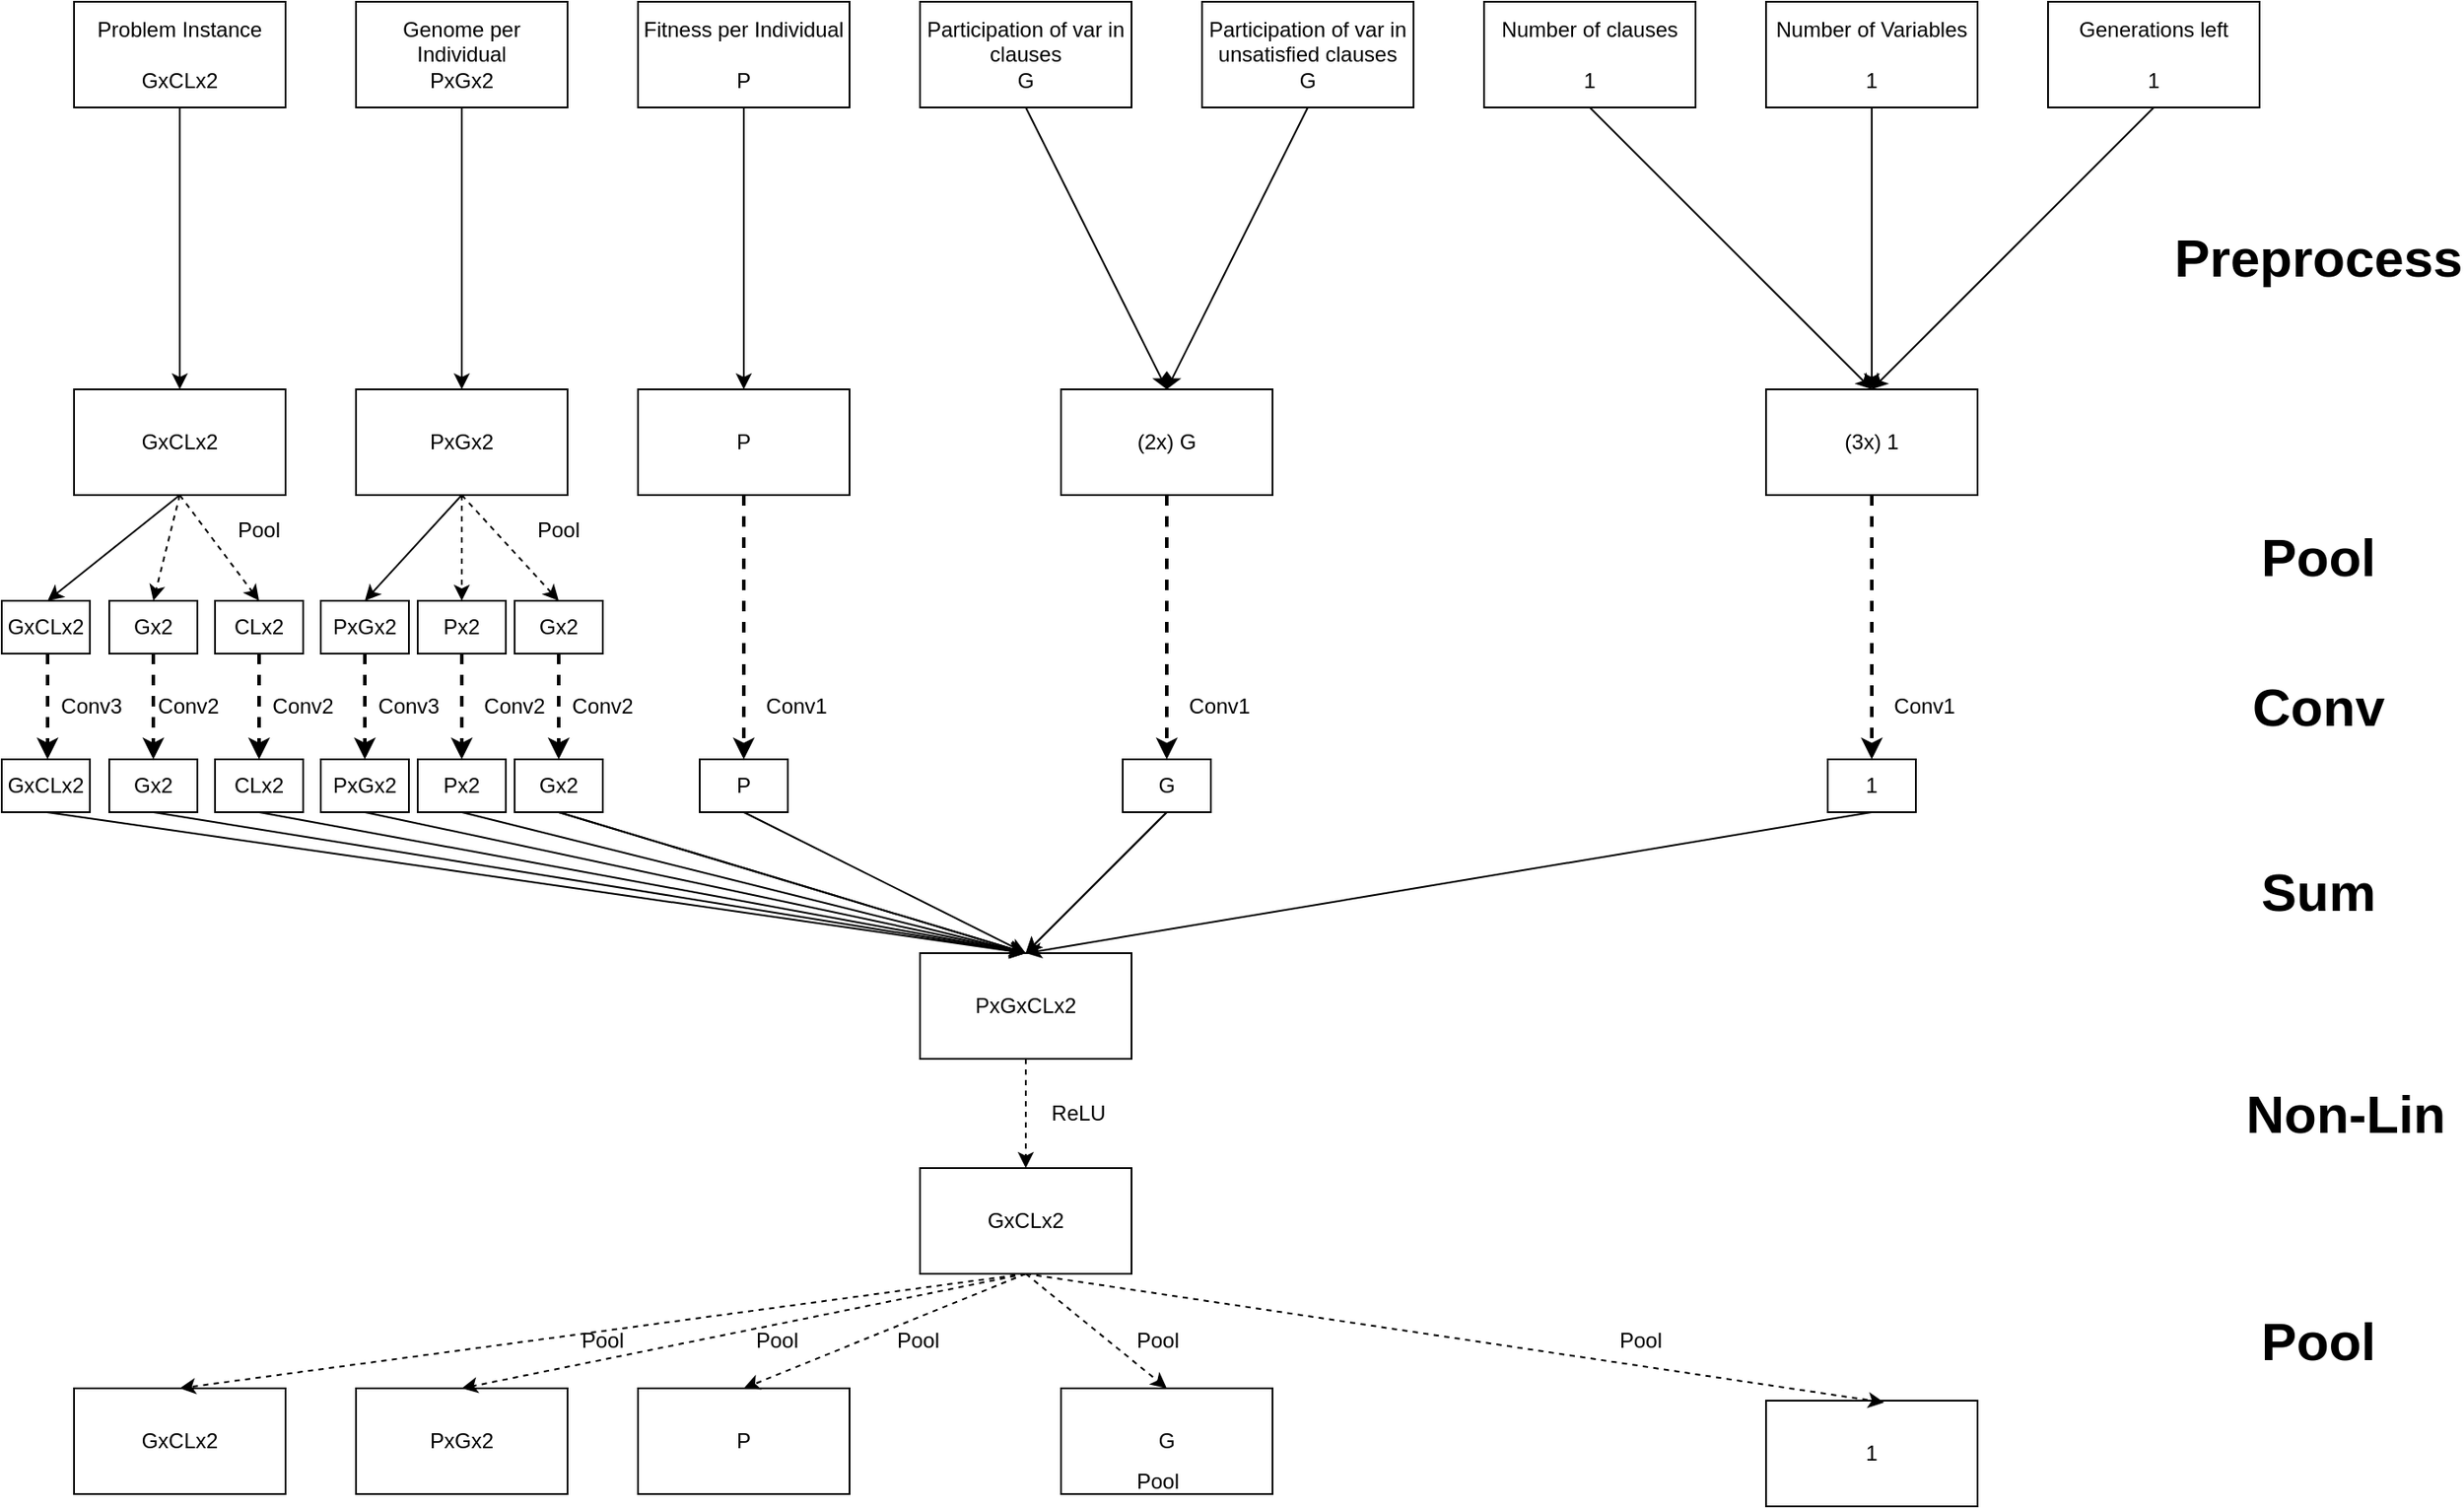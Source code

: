 <mxfile version="12.4.8" type="device"><diagram id="qg3YqrGU31V99GW5b1D8" name="Page-1"><mxGraphModel dx="1622" dy="794" grid="1" gridSize="10" guides="1" tooltips="1" connect="1" arrows="1" fold="1" page="1" pageScale="1" pageWidth="1654" pageHeight="2336" math="0" shadow="0"><root><mxCell id="0"/><mxCell id="1" parent="0"/><mxCell id="1Mldp8JlgidvffhpYW---1" value="Problem Instance&lt;br&gt;&lt;br&gt;GxCLx2" style="rounded=0;whiteSpace=wrap;html=1;" vertex="1" parent="1"><mxGeometry x="51" y="20" width="120" height="60" as="geometry"/></mxCell><mxCell id="1Mldp8JlgidvffhpYW---2" value="Genome per Individual&lt;br&gt;PxGx2" style="rounded=0;whiteSpace=wrap;html=1;" vertex="1" parent="1"><mxGeometry x="211" y="20" width="120" height="60" as="geometry"/></mxCell><mxCell id="1Mldp8JlgidvffhpYW---3" value="Fitness per Individual&lt;br&gt;&lt;br&gt;P" style="rounded=0;whiteSpace=wrap;html=1;" vertex="1" parent="1"><mxGeometry x="371" y="20" width="120" height="60" as="geometry"/></mxCell><mxCell id="1Mldp8JlgidvffhpYW---4" value="Participation of var in clauses&lt;br&gt;G" style="rounded=0;whiteSpace=wrap;html=1;" vertex="1" parent="1"><mxGeometry x="531" y="20" width="120" height="60" as="geometry"/></mxCell><mxCell id="1Mldp8JlgidvffhpYW---5" value="Number of clauses&lt;br&gt;&lt;br&gt;1" style="rounded=0;whiteSpace=wrap;html=1;" vertex="1" parent="1"><mxGeometry x="851" y="20" width="120" height="60" as="geometry"/></mxCell><mxCell id="1Mldp8JlgidvffhpYW---6" value="Participation of var in unsatisfied clauses&lt;br&gt;G" style="rounded=0;whiteSpace=wrap;html=1;" vertex="1" parent="1"><mxGeometry x="691" y="20" width="120" height="60" as="geometry"/></mxCell><mxCell id="1Mldp8JlgidvffhpYW---8" value="Number of Variables&lt;br&gt;&lt;br&gt;1" style="rounded=0;whiteSpace=wrap;html=1;" vertex="1" parent="1"><mxGeometry x="1011" y="20" width="120" height="60" as="geometry"/></mxCell><mxCell id="1Mldp8JlgidvffhpYW---9" value="Generations left&lt;br&gt;&lt;br&gt;1" style="rounded=0;whiteSpace=wrap;html=1;" vertex="1" parent="1"><mxGeometry x="1171" y="20" width="120" height="60" as="geometry"/></mxCell><mxCell id="1Mldp8JlgidvffhpYW---10" value="GxCLx2" style="rounded=0;whiteSpace=wrap;html=1;" vertex="1" parent="1"><mxGeometry x="51" y="240" width="120" height="60" as="geometry"/></mxCell><mxCell id="1Mldp8JlgidvffhpYW---11" value="PxGx2" style="rounded=0;whiteSpace=wrap;html=1;" vertex="1" parent="1"><mxGeometry x="211" y="240" width="120" height="60" as="geometry"/></mxCell><mxCell id="1Mldp8JlgidvffhpYW---12" value="P" style="rounded=0;whiteSpace=wrap;html=1;" vertex="1" parent="1"><mxGeometry x="371" y="240" width="120" height="60" as="geometry"/></mxCell><mxCell id="1Mldp8JlgidvffhpYW---13" value="(2x) G" style="rounded=0;whiteSpace=wrap;html=1;" vertex="1" parent="1"><mxGeometry x="611" y="240" width="120" height="60" as="geometry"/></mxCell><mxCell id="1Mldp8JlgidvffhpYW---14" value="(3x) 1" style="rounded=0;whiteSpace=wrap;html=1;" vertex="1" parent="1"><mxGeometry x="1011" y="240" width="120" height="60" as="geometry"/></mxCell><mxCell id="1Mldp8JlgidvffhpYW---15" value="" style="endArrow=classic;html=1;entryX=0.5;entryY=0;entryDx=0;entryDy=0;exitX=0.5;exitY=1;exitDx=0;exitDy=0;" edge="1" parent="1" source="1Mldp8JlgidvffhpYW---1" target="1Mldp8JlgidvffhpYW---10"><mxGeometry width="50" height="50" relative="1" as="geometry"><mxPoint x="51" y="370" as="sourcePoint"/><mxPoint x="101" y="320" as="targetPoint"/></mxGeometry></mxCell><mxCell id="1Mldp8JlgidvffhpYW---16" value="" style="endArrow=classic;html=1;entryX=0.5;entryY=0;entryDx=0;entryDy=0;exitX=0.5;exitY=1;exitDx=0;exitDy=0;" edge="1" parent="1" source="1Mldp8JlgidvffhpYW---2" target="1Mldp8JlgidvffhpYW---11"><mxGeometry width="50" height="50" relative="1" as="geometry"><mxPoint x="311" y="110" as="sourcePoint"/><mxPoint x="270.5" y="240" as="targetPoint"/></mxGeometry></mxCell><mxCell id="1Mldp8JlgidvffhpYW---17" value="" style="endArrow=classic;html=1;entryX=0.5;entryY=0;entryDx=0;entryDy=0;exitX=0.5;exitY=1;exitDx=0;exitDy=0;" edge="1" parent="1" source="1Mldp8JlgidvffhpYW---3" target="1Mldp8JlgidvffhpYW---12"><mxGeometry width="50" height="50" relative="1" as="geometry"><mxPoint x="131" y="100" as="sourcePoint"/><mxPoint x="131" y="260" as="targetPoint"/></mxGeometry></mxCell><mxCell id="1Mldp8JlgidvffhpYW---18" value="" style="endArrow=classic;html=1;entryX=0.5;entryY=0;entryDx=0;entryDy=0;exitX=0.5;exitY=1;exitDx=0;exitDy=0;" edge="1" parent="1" source="1Mldp8JlgidvffhpYW---4" target="1Mldp8JlgidvffhpYW---13"><mxGeometry width="50" height="50" relative="1" as="geometry"><mxPoint x="441" y="90" as="sourcePoint"/><mxPoint x="441" y="250" as="targetPoint"/></mxGeometry></mxCell><mxCell id="1Mldp8JlgidvffhpYW---19" value="" style="endArrow=classic;html=1;entryX=0.5;entryY=0;entryDx=0;entryDy=0;exitX=0.5;exitY=1;exitDx=0;exitDy=0;" edge="1" parent="1" source="1Mldp8JlgidvffhpYW---6" target="1Mldp8JlgidvffhpYW---13"><mxGeometry width="50" height="50" relative="1" as="geometry"><mxPoint x="451" y="100" as="sourcePoint"/><mxPoint x="451" y="260" as="targetPoint"/></mxGeometry></mxCell><mxCell id="1Mldp8JlgidvffhpYW---20" value="" style="endArrow=classic;html=1;entryX=0.5;entryY=0;entryDx=0;entryDy=0;exitX=0.5;exitY=1;exitDx=0;exitDy=0;" edge="1" parent="1" source="1Mldp8JlgidvffhpYW---5" target="1Mldp8JlgidvffhpYW---14"><mxGeometry width="50" height="50" relative="1" as="geometry"><mxPoint x="761" y="90" as="sourcePoint"/><mxPoint x="681" y="250" as="targetPoint"/></mxGeometry></mxCell><mxCell id="1Mldp8JlgidvffhpYW---21" value="" style="endArrow=classic;html=1;entryX=0.5;entryY=0;entryDx=0;entryDy=0;exitX=0.5;exitY=1;exitDx=0;exitDy=0;" edge="1" parent="1" source="1Mldp8JlgidvffhpYW---8" target="1Mldp8JlgidvffhpYW---14"><mxGeometry width="50" height="50" relative="1" as="geometry"><mxPoint x="921" y="90" as="sourcePoint"/><mxPoint x="1081" y="250" as="targetPoint"/></mxGeometry></mxCell><mxCell id="1Mldp8JlgidvffhpYW---22" value="" style="endArrow=classic;html=1;entryX=0.5;entryY=0;entryDx=0;entryDy=0;exitX=0.5;exitY=1;exitDx=0;exitDy=0;" edge="1" parent="1" source="1Mldp8JlgidvffhpYW---9" target="1Mldp8JlgidvffhpYW---14"><mxGeometry width="50" height="50" relative="1" as="geometry"><mxPoint x="1081" y="90" as="sourcePoint"/><mxPoint x="1081" y="250" as="targetPoint"/></mxGeometry></mxCell><mxCell id="1Mldp8JlgidvffhpYW---23" value="GxCLx2" style="rounded=0;whiteSpace=wrap;html=1;" vertex="1" parent="1"><mxGeometry x="10" y="360" width="50" height="30" as="geometry"/></mxCell><mxCell id="1Mldp8JlgidvffhpYW---24" value="Gx2" style="rounded=0;whiteSpace=wrap;html=1;" vertex="1" parent="1"><mxGeometry x="71" y="360" width="50" height="30" as="geometry"/></mxCell><mxCell id="1Mldp8JlgidvffhpYW---25" value="CLx2" style="rounded=0;whiteSpace=wrap;html=1;" vertex="1" parent="1"><mxGeometry x="131" y="360" width="50" height="30" as="geometry"/></mxCell><mxCell id="1Mldp8JlgidvffhpYW---26" value="PxGx2" style="rounded=0;whiteSpace=wrap;html=1;" vertex="1" parent="1"><mxGeometry x="191" y="360" width="50" height="30" as="geometry"/></mxCell><mxCell id="1Mldp8JlgidvffhpYW---27" value="Px2" style="rounded=0;whiteSpace=wrap;html=1;" vertex="1" parent="1"><mxGeometry x="246" y="360" width="50" height="30" as="geometry"/></mxCell><mxCell id="1Mldp8JlgidvffhpYW---28" value="Gx2" style="rounded=0;whiteSpace=wrap;html=1;" vertex="1" parent="1"><mxGeometry x="301" y="360" width="50" height="30" as="geometry"/></mxCell><mxCell id="1Mldp8JlgidvffhpYW---29" value="" style="endArrow=classic;html=1;entryX=0.5;entryY=0;entryDx=0;entryDy=0;exitX=0.5;exitY=1;exitDx=0;exitDy=0;" edge="1" parent="1" source="1Mldp8JlgidvffhpYW---10"><mxGeometry width="50" height="50" relative="1" as="geometry"><mxPoint x="21" y="460" as="sourcePoint"/><mxPoint x="36" y="360" as="targetPoint"/></mxGeometry></mxCell><mxCell id="1Mldp8JlgidvffhpYW---30" value="" style="endArrow=classic;html=1;entryX=0.5;entryY=0;entryDx=0;entryDy=0;exitX=0.5;exitY=1;exitDx=0;exitDy=0;dashed=1;" edge="1" parent="1" source="1Mldp8JlgidvffhpYW---10" target="1Mldp8JlgidvffhpYW---24"><mxGeometry width="50" height="50" relative="1" as="geometry"><mxPoint x="121" y="310" as="sourcePoint"/><mxPoint x="46" y="370" as="targetPoint"/></mxGeometry></mxCell><mxCell id="1Mldp8JlgidvffhpYW---31" value="" style="endArrow=classic;html=1;entryX=0.5;entryY=0;entryDx=0;entryDy=0;exitX=0.5;exitY=1;exitDx=0;exitDy=0;dashed=1;" edge="1" parent="1" source="1Mldp8JlgidvffhpYW---10" target="1Mldp8JlgidvffhpYW---25"><mxGeometry width="50" height="50" relative="1" as="geometry"><mxPoint x="121" y="310" as="sourcePoint"/><mxPoint x="106" y="370" as="targetPoint"/></mxGeometry></mxCell><mxCell id="1Mldp8JlgidvffhpYW---32" value="" style="endArrow=classic;html=1;entryX=0.5;entryY=0;entryDx=0;entryDy=0;exitX=0.5;exitY=1;exitDx=0;exitDy=0;dashed=1;" edge="1" parent="1" source="1Mldp8JlgidvffhpYW---11" target="1Mldp8JlgidvffhpYW---28"><mxGeometry width="50" height="50" relative="1" as="geometry"><mxPoint x="121" y="310" as="sourcePoint"/><mxPoint x="166" y="370" as="targetPoint"/></mxGeometry></mxCell><mxCell id="1Mldp8JlgidvffhpYW---33" value="" style="endArrow=classic;html=1;entryX=0.5;entryY=0;entryDx=0;entryDy=0;dashed=1;exitX=0.5;exitY=1;exitDx=0;exitDy=0;" edge="1" parent="1" source="1Mldp8JlgidvffhpYW---11" target="1Mldp8JlgidvffhpYW---27"><mxGeometry width="50" height="50" relative="1" as="geometry"><mxPoint x="291" y="310" as="sourcePoint"/><mxPoint x="336" y="370" as="targetPoint"/></mxGeometry></mxCell><mxCell id="1Mldp8JlgidvffhpYW---34" value="" style="endArrow=classic;html=1;entryX=0.5;entryY=0;entryDx=0;entryDy=0;exitX=0.5;exitY=1;exitDx=0;exitDy=0;" edge="1" parent="1" source="1Mldp8JlgidvffhpYW---11" target="1Mldp8JlgidvffhpYW---26"><mxGeometry width="50" height="50" relative="1" as="geometry"><mxPoint x="121" y="310" as="sourcePoint"/><mxPoint x="46" y="370" as="targetPoint"/></mxGeometry></mxCell><mxCell id="1Mldp8JlgidvffhpYW---37" value="GxCLx2" style="rounded=0;whiteSpace=wrap;html=1;" vertex="1" parent="1"><mxGeometry x="10" y="450" width="50" height="30" as="geometry"/></mxCell><mxCell id="1Mldp8JlgidvffhpYW---38" value="Gx2" style="rounded=0;whiteSpace=wrap;html=1;" vertex="1" parent="1"><mxGeometry x="71" y="450" width="50" height="30" as="geometry"/></mxCell><mxCell id="1Mldp8JlgidvffhpYW---39" value="CLx2" style="rounded=0;whiteSpace=wrap;html=1;" vertex="1" parent="1"><mxGeometry x="131" y="450" width="50" height="30" as="geometry"/></mxCell><mxCell id="1Mldp8JlgidvffhpYW---40" value="PxGx2" style="rounded=0;whiteSpace=wrap;html=1;" vertex="1" parent="1"><mxGeometry x="191" y="450" width="50" height="30" as="geometry"/></mxCell><mxCell id="1Mldp8JlgidvffhpYW---41" value="Px2" style="rounded=0;whiteSpace=wrap;html=1;" vertex="1" parent="1"><mxGeometry x="246" y="450" width="50" height="30" as="geometry"/></mxCell><mxCell id="1Mldp8JlgidvffhpYW---42" value="Gx2" style="rounded=0;whiteSpace=wrap;html=1;" vertex="1" parent="1"><mxGeometry x="301" y="450" width="50" height="30" as="geometry"/></mxCell><mxCell id="1Mldp8JlgidvffhpYW---43" value="P" style="rounded=0;whiteSpace=wrap;html=1;" vertex="1" parent="1"><mxGeometry x="406" y="450" width="50" height="30" as="geometry"/></mxCell><mxCell id="1Mldp8JlgidvffhpYW---44" value="G" style="rounded=0;whiteSpace=wrap;html=1;" vertex="1" parent="1"><mxGeometry x="646" y="450" width="50" height="30" as="geometry"/></mxCell><mxCell id="1Mldp8JlgidvffhpYW---45" value="1" style="rounded=0;whiteSpace=wrap;html=1;" vertex="1" parent="1"><mxGeometry x="1046" y="450" width="50" height="30" as="geometry"/></mxCell><mxCell id="1Mldp8JlgidvffhpYW---46" value="" style="endArrow=classic;html=1;entryX=0.5;entryY=0;entryDx=0;entryDy=0;exitX=0.5;exitY=1;exitDx=0;exitDy=0;dashed=1;strokeWidth=2;" edge="1" parent="1"><mxGeometry width="50" height="50" relative="1" as="geometry"><mxPoint x="36" y="390" as="sourcePoint"/><mxPoint x="36" y="450" as="targetPoint"/></mxGeometry></mxCell><mxCell id="1Mldp8JlgidvffhpYW---47" value="" style="endArrow=classic;html=1;entryX=0.5;entryY=0;entryDx=0;entryDy=0;exitX=0.5;exitY=1;exitDx=0;exitDy=0;dashed=1;strokeWidth=2;" edge="1" parent="1" source="1Mldp8JlgidvffhpYW---24" target="1Mldp8JlgidvffhpYW---38"><mxGeometry width="50" height="50" relative="1" as="geometry"><mxPoint x="46" y="400" as="sourcePoint"/><mxPoint x="46" y="460" as="targetPoint"/></mxGeometry></mxCell><mxCell id="1Mldp8JlgidvffhpYW---48" value="" style="endArrow=classic;html=1;entryX=0.5;entryY=0;entryDx=0;entryDy=0;exitX=0.5;exitY=1;exitDx=0;exitDy=0;dashed=1;strokeWidth=2;" edge="1" parent="1" source="1Mldp8JlgidvffhpYW---25" target="1Mldp8JlgidvffhpYW---39"><mxGeometry width="50" height="50" relative="1" as="geometry"><mxPoint x="106" y="400" as="sourcePoint"/><mxPoint x="106" y="460" as="targetPoint"/></mxGeometry></mxCell><mxCell id="1Mldp8JlgidvffhpYW---49" value="" style="endArrow=classic;html=1;entryX=0.5;entryY=0;entryDx=0;entryDy=0;exitX=0.5;exitY=1;exitDx=0;exitDy=0;dashed=1;strokeWidth=2;" edge="1" parent="1" source="1Mldp8JlgidvffhpYW---26" target="1Mldp8JlgidvffhpYW---40"><mxGeometry width="50" height="50" relative="1" as="geometry"><mxPoint x="116" y="410" as="sourcePoint"/><mxPoint x="116" y="470" as="targetPoint"/></mxGeometry></mxCell><mxCell id="1Mldp8JlgidvffhpYW---50" value="" style="endArrow=classic;html=1;entryX=0.5;entryY=0;entryDx=0;entryDy=0;exitX=0.5;exitY=1;exitDx=0;exitDy=0;dashed=1;strokeWidth=2;" edge="1" parent="1" source="1Mldp8JlgidvffhpYW---27" target="1Mldp8JlgidvffhpYW---41"><mxGeometry width="50" height="50" relative="1" as="geometry"><mxPoint x="226" y="400" as="sourcePoint"/><mxPoint x="226" y="460" as="targetPoint"/></mxGeometry></mxCell><mxCell id="1Mldp8JlgidvffhpYW---51" value="" style="endArrow=classic;html=1;entryX=0.5;entryY=0;entryDx=0;entryDy=0;exitX=0.5;exitY=1;exitDx=0;exitDy=0;dashed=1;strokeWidth=2;" edge="1" parent="1" source="1Mldp8JlgidvffhpYW---28" target="1Mldp8JlgidvffhpYW---42"><mxGeometry width="50" height="50" relative="1" as="geometry"><mxPoint x="236" y="410" as="sourcePoint"/><mxPoint x="236" y="470" as="targetPoint"/></mxGeometry></mxCell><mxCell id="1Mldp8JlgidvffhpYW---52" value="" style="endArrow=classic;html=1;entryX=0.5;entryY=0;entryDx=0;entryDy=0;exitX=0.5;exitY=1;exitDx=0;exitDy=0;dashed=1;strokeWidth=2;" edge="1" parent="1" source="1Mldp8JlgidvffhpYW---12" target="1Mldp8JlgidvffhpYW---43"><mxGeometry width="50" height="50" relative="1" as="geometry"><mxPoint x="246" y="420" as="sourcePoint"/><mxPoint x="246" y="480" as="targetPoint"/></mxGeometry></mxCell><mxCell id="1Mldp8JlgidvffhpYW---53" value="" style="endArrow=classic;html=1;entryX=0.5;entryY=0;entryDx=0;entryDy=0;exitX=0.5;exitY=1;exitDx=0;exitDy=0;dashed=1;strokeWidth=2;" edge="1" parent="1" source="1Mldp8JlgidvffhpYW---13" target="1Mldp8JlgidvffhpYW---44"><mxGeometry width="50" height="50" relative="1" as="geometry"><mxPoint x="441" y="310" as="sourcePoint"/><mxPoint x="441" y="460" as="targetPoint"/></mxGeometry></mxCell><mxCell id="1Mldp8JlgidvffhpYW---54" value="" style="endArrow=classic;html=1;entryX=0.5;entryY=0;entryDx=0;entryDy=0;exitX=0.5;exitY=1;exitDx=0;exitDy=0;dashed=1;strokeWidth=2;" edge="1" parent="1" source="1Mldp8JlgidvffhpYW---14" target="1Mldp8JlgidvffhpYW---45"><mxGeometry width="50" height="50" relative="1" as="geometry"><mxPoint x="681" y="310" as="sourcePoint"/><mxPoint x="681" y="460" as="targetPoint"/></mxGeometry></mxCell><mxCell id="1Mldp8JlgidvffhpYW---55" value="PxGxCLx2" style="rounded=0;whiteSpace=wrap;html=1;" vertex="1" parent="1"><mxGeometry x="531" y="560" width="120" height="60" as="geometry"/></mxCell><mxCell id="1Mldp8JlgidvffhpYW---61" value="" style="endArrow=classic;html=1;entryX=0.5;entryY=0;entryDx=0;entryDy=0;exitX=0.5;exitY=1;exitDx=0;exitDy=0;" edge="1" parent="1" target="1Mldp8JlgidvffhpYW---55"><mxGeometry width="50" height="50" relative="1" as="geometry"><mxPoint x="35.5" y="480" as="sourcePoint"/><mxPoint x="35.5" y="640" as="targetPoint"/></mxGeometry></mxCell><mxCell id="1Mldp8JlgidvffhpYW---62" value="" style="endArrow=classic;html=1;entryX=0.5;entryY=0;entryDx=0;entryDy=0;exitX=0.5;exitY=1;exitDx=0;exitDy=0;" edge="1" parent="1" source="1Mldp8JlgidvffhpYW---38" target="1Mldp8JlgidvffhpYW---55"><mxGeometry width="50" height="50" relative="1" as="geometry"><mxPoint x="45.5" y="490" as="sourcePoint"/><mxPoint x="121" y="610" as="targetPoint"/></mxGeometry></mxCell><mxCell id="1Mldp8JlgidvffhpYW---63" value="" style="endArrow=classic;html=1;entryX=0.5;entryY=0;entryDx=0;entryDy=0;exitX=0.5;exitY=1;exitDx=0;exitDy=0;" edge="1" parent="1" source="1Mldp8JlgidvffhpYW---39" target="1Mldp8JlgidvffhpYW---55"><mxGeometry width="50" height="50" relative="1" as="geometry"><mxPoint x="106" y="490" as="sourcePoint"/><mxPoint x="121" y="610" as="targetPoint"/></mxGeometry></mxCell><mxCell id="1Mldp8JlgidvffhpYW---64" value="" style="endArrow=classic;html=1;entryX=0.5;entryY=0;entryDx=0;entryDy=0;exitX=0.5;exitY=1;exitDx=0;exitDy=0;" edge="1" parent="1" source="1Mldp8JlgidvffhpYW---42" target="1Mldp8JlgidvffhpYW---55"><mxGeometry width="50" height="50" relative="1" as="geometry"><mxPoint x="166" y="490" as="sourcePoint"/><mxPoint x="121" y="610" as="targetPoint"/></mxGeometry></mxCell><mxCell id="1Mldp8JlgidvffhpYW---65" value="" style="endArrow=classic;html=1;entryX=0.5;entryY=0;entryDx=0;entryDy=0;exitX=0.5;exitY=1;exitDx=0;exitDy=0;" edge="1" parent="1" source="1Mldp8JlgidvffhpYW---44" target="1Mldp8JlgidvffhpYW---55"><mxGeometry width="50" height="50" relative="1" as="geometry"><mxPoint x="336" y="490" as="sourcePoint"/><mxPoint x="121" y="610" as="targetPoint"/></mxGeometry></mxCell><mxCell id="1Mldp8JlgidvffhpYW---66" value="" style="endArrow=classic;html=1;entryX=0.5;entryY=0;entryDx=0;entryDy=0;exitX=0.5;exitY=1;exitDx=0;exitDy=0;" edge="1" parent="1" source="1Mldp8JlgidvffhpYW---45" target="1Mldp8JlgidvffhpYW---55"><mxGeometry width="50" height="50" relative="1" as="geometry"><mxPoint x="681" y="490" as="sourcePoint"/><mxPoint x="121" y="610" as="targetPoint"/></mxGeometry></mxCell><mxCell id="1Mldp8JlgidvffhpYW---67" value="" style="endArrow=classic;html=1;entryX=0.5;entryY=0;entryDx=0;entryDy=0;exitX=0.5;exitY=1;exitDx=0;exitDy=0;" edge="1" parent="1" source="1Mldp8JlgidvffhpYW---40" target="1Mldp8JlgidvffhpYW---55"><mxGeometry width="50" height="50" relative="1" as="geometry"><mxPoint x="166" y="490" as="sourcePoint"/><mxPoint x="271" y="600" as="targetPoint"/></mxGeometry></mxCell><mxCell id="1Mldp8JlgidvffhpYW---68" value="" style="endArrow=classic;html=1;entryX=0.5;entryY=0;entryDx=0;entryDy=0;exitX=0.5;exitY=1;exitDx=0;exitDy=0;" edge="1" parent="1" source="1Mldp8JlgidvffhpYW---41" target="1Mldp8JlgidvffhpYW---55"><mxGeometry width="50" height="50" relative="1" as="geometry"><mxPoint x="226" y="490" as="sourcePoint"/><mxPoint x="271" y="600" as="targetPoint"/></mxGeometry></mxCell><mxCell id="1Mldp8JlgidvffhpYW---69" value="" style="endArrow=classic;html=1;entryX=0.5;entryY=0;entryDx=0;entryDy=0;exitX=0.5;exitY=1;exitDx=0;exitDy=0;" edge="1" parent="1" source="1Mldp8JlgidvffhpYW---42" target="1Mldp8JlgidvffhpYW---55"><mxGeometry width="50" height="50" relative="1" as="geometry"><mxPoint x="281" y="490" as="sourcePoint"/><mxPoint x="271" y="600" as="targetPoint"/></mxGeometry></mxCell><mxCell id="1Mldp8JlgidvffhpYW---70" value="" style="endArrow=classic;html=1;entryX=0.5;entryY=0;entryDx=0;entryDy=0;exitX=0.5;exitY=1;exitDx=0;exitDy=0;" edge="1" parent="1" source="1Mldp8JlgidvffhpYW---43" target="1Mldp8JlgidvffhpYW---55"><mxGeometry width="50" height="50" relative="1" as="geometry"><mxPoint x="336" y="490" as="sourcePoint"/><mxPoint x="271" y="600" as="targetPoint"/></mxGeometry></mxCell><mxCell id="1Mldp8JlgidvffhpYW---71" value="" style="endArrow=classic;html=1;entryX=0.5;entryY=0;entryDx=0;entryDy=0;exitX=0.5;exitY=1;exitDx=0;exitDy=0;" edge="1" parent="1" source="1Mldp8JlgidvffhpYW---44" target="1Mldp8JlgidvffhpYW---55"><mxGeometry width="50" height="50" relative="1" as="geometry"><mxPoint x="441" y="490" as="sourcePoint"/><mxPoint x="271" y="600" as="targetPoint"/></mxGeometry></mxCell><mxCell id="1Mldp8JlgidvffhpYW---78" value="GxCLx2" style="rounded=0;whiteSpace=wrap;html=1;" vertex="1" parent="1"><mxGeometry x="531" y="682" width="120" height="60" as="geometry"/></mxCell><mxCell id="1Mldp8JlgidvffhpYW---83" value="" style="endArrow=classic;html=1;entryX=0.5;entryY=0;entryDx=0;entryDy=0;exitX=0.5;exitY=1;exitDx=0;exitDy=0;dashed=1;" edge="1" parent="1" source="1Mldp8JlgidvffhpYW---55" target="1Mldp8JlgidvffhpYW---78"><mxGeometry width="50" height="50" relative="1" as="geometry"><mxPoint x="121" y="310" as="sourcePoint"/><mxPoint x="106" y="370" as="targetPoint"/></mxGeometry></mxCell><mxCell id="1Mldp8JlgidvffhpYW---88" value="Pool" style="text;html=1;strokeColor=none;fillColor=none;align=center;verticalAlign=middle;whiteSpace=wrap;rounded=0;" vertex="1" parent="1"><mxGeometry x="136" y="310" width="40" height="20" as="geometry"/></mxCell><mxCell id="1Mldp8JlgidvffhpYW---89" value="Pool" style="text;html=1;strokeColor=none;fillColor=none;align=center;verticalAlign=middle;whiteSpace=wrap;rounded=0;" vertex="1" parent="1"><mxGeometry x="306" y="310" width="40" height="20" as="geometry"/></mxCell><mxCell id="1Mldp8JlgidvffhpYW---90" value="Conv3" style="text;html=1;strokeColor=none;fillColor=none;align=center;verticalAlign=middle;whiteSpace=wrap;rounded=0;" vertex="1" parent="1"><mxGeometry x="41" y="410" width="40" height="20" as="geometry"/></mxCell><mxCell id="1Mldp8JlgidvffhpYW---91" value="Conv3" style="text;html=1;strokeColor=none;fillColor=none;align=center;verticalAlign=middle;whiteSpace=wrap;rounded=0;" vertex="1" parent="1"><mxGeometry x="221" y="410" width="40" height="20" as="geometry"/></mxCell><mxCell id="1Mldp8JlgidvffhpYW---92" value="Conv2" style="text;html=1;strokeColor=none;fillColor=none;align=center;verticalAlign=middle;whiteSpace=wrap;rounded=0;" vertex="1" parent="1"><mxGeometry x="96" y="410" width="40" height="20" as="geometry"/></mxCell><mxCell id="1Mldp8JlgidvffhpYW---95" value="Conv2" style="text;html=1;strokeColor=none;fillColor=none;align=center;verticalAlign=middle;whiteSpace=wrap;rounded=0;" vertex="1" parent="1"><mxGeometry x="161" y="410" width="40" height="20" as="geometry"/></mxCell><mxCell id="1Mldp8JlgidvffhpYW---96" value="Conv2" style="text;html=1;strokeColor=none;fillColor=none;align=center;verticalAlign=middle;whiteSpace=wrap;rounded=0;" vertex="1" parent="1"><mxGeometry x="281" y="410" width="40" height="20" as="geometry"/></mxCell><mxCell id="1Mldp8JlgidvffhpYW---97" value="Conv2" style="text;html=1;strokeColor=none;fillColor=none;align=center;verticalAlign=middle;whiteSpace=wrap;rounded=0;" vertex="1" parent="1"><mxGeometry x="331" y="410" width="40" height="20" as="geometry"/></mxCell><mxCell id="1Mldp8JlgidvffhpYW---98" value="Conv1" style="text;html=1;strokeColor=none;fillColor=none;align=center;verticalAlign=middle;whiteSpace=wrap;rounded=0;" vertex="1" parent="1"><mxGeometry x="441" y="410" width="40" height="20" as="geometry"/></mxCell><mxCell id="1Mldp8JlgidvffhpYW---99" value="Conv1" style="text;html=1;strokeColor=none;fillColor=none;align=center;verticalAlign=middle;whiteSpace=wrap;rounded=0;" vertex="1" parent="1"><mxGeometry x="681" y="410" width="40" height="20" as="geometry"/></mxCell><mxCell id="1Mldp8JlgidvffhpYW---100" value="Conv1" style="text;html=1;strokeColor=none;fillColor=none;align=center;verticalAlign=middle;whiteSpace=wrap;rounded=0;" vertex="1" parent="1"><mxGeometry x="1081" y="410" width="40" height="20" as="geometry"/></mxCell><mxCell id="1Mldp8JlgidvffhpYW---101" value="ReLU" style="text;html=1;strokeColor=none;fillColor=none;align=center;verticalAlign=middle;whiteSpace=wrap;rounded=0;" vertex="1" parent="1"><mxGeometry x="601" y="641" width="40" height="20" as="geometry"/></mxCell><mxCell id="1Mldp8JlgidvffhpYW---108" value="&lt;font style=&quot;font-size: 30px&quot;&gt;&lt;b&gt;Sum&lt;/b&gt;&lt;/font&gt;" style="text;html=1;strokeColor=none;fillColor=none;align=center;verticalAlign=middle;whiteSpace=wrap;rounded=0;" vertex="1" parent="1"><mxGeometry x="1280" y="500" width="89" height="50" as="geometry"/></mxCell><mxCell id="1Mldp8JlgidvffhpYW---109" value="&lt;font style=&quot;font-size: 30px&quot;&gt;&lt;b&gt;Conv&lt;/b&gt;&lt;/font&gt;" style="text;html=1;strokeColor=none;fillColor=none;align=center;verticalAlign=middle;whiteSpace=wrap;rounded=0;" vertex="1" parent="1"><mxGeometry x="1280" y="395" width="89" height="50" as="geometry"/></mxCell><mxCell id="1Mldp8JlgidvffhpYW---110" value="&lt;font style=&quot;font-size: 30px&quot;&gt;&lt;b&gt;Pool&lt;/b&gt;&lt;/font&gt;" style="text;html=1;strokeColor=none;fillColor=none;align=center;verticalAlign=middle;whiteSpace=wrap;rounded=0;" vertex="1" parent="1"><mxGeometry x="1280" y="310" width="89" height="50" as="geometry"/></mxCell><mxCell id="1Mldp8JlgidvffhpYW---111" value="&lt;font style=&quot;font-size: 30px&quot;&gt;&lt;b&gt;Non-Lin&lt;/b&gt;&lt;/font&gt;" style="text;html=1;strokeColor=none;fillColor=none;align=center;verticalAlign=middle;whiteSpace=wrap;rounded=0;" vertex="1" parent="1"><mxGeometry x="1280" y="626" width="120" height="50" as="geometry"/></mxCell><mxCell id="1Mldp8JlgidvffhpYW---112" value="&lt;span style=&quot;font-size: 30px&quot;&gt;&lt;b&gt;Preprocess&lt;/b&gt;&lt;/span&gt;" style="text;html=1;strokeColor=none;fillColor=none;align=center;verticalAlign=middle;whiteSpace=wrap;rounded=0;" vertex="1" parent="1"><mxGeometry x="1280" y="140" width="89" height="50" as="geometry"/></mxCell><mxCell id="1Mldp8JlgidvffhpYW---113" value="GxCLx2" style="rounded=0;whiteSpace=wrap;html=1;" vertex="1" parent="1"><mxGeometry x="51" y="807" width="120" height="60" as="geometry"/></mxCell><mxCell id="1Mldp8JlgidvffhpYW---114" value="PxGx2" style="rounded=0;whiteSpace=wrap;html=1;" vertex="1" parent="1"><mxGeometry x="211" y="807" width="120" height="60" as="geometry"/></mxCell><mxCell id="1Mldp8JlgidvffhpYW---115" value="P" style="rounded=0;whiteSpace=wrap;html=1;" vertex="1" parent="1"><mxGeometry x="371" y="807" width="120" height="60" as="geometry"/></mxCell><mxCell id="1Mldp8JlgidvffhpYW---116" value="G" style="rounded=0;whiteSpace=wrap;html=1;" vertex="1" parent="1"><mxGeometry x="611" y="807" width="120" height="60" as="geometry"/></mxCell><mxCell id="1Mldp8JlgidvffhpYW---117" value="1" style="rounded=0;whiteSpace=wrap;html=1;" vertex="1" parent="1"><mxGeometry x="1011" y="814" width="120" height="60" as="geometry"/></mxCell><mxCell id="1Mldp8JlgidvffhpYW---123" value="" style="endArrow=classic;html=1;entryX=0.5;entryY=0;entryDx=0;entryDy=0;dashed=1;exitX=0.5;exitY=1;exitDx=0;exitDy=0;" edge="1" parent="1" source="1Mldp8JlgidvffhpYW---78" target="1Mldp8JlgidvffhpYW---116"><mxGeometry width="50" height="50" relative="1" as="geometry"><mxPoint x="281" y="790" as="sourcePoint"/><mxPoint x="441" y="890" as="targetPoint"/></mxGeometry></mxCell><mxCell id="1Mldp8JlgidvffhpYW---125" value="" style="endArrow=classic;html=1;dashed=1;exitX=0.5;exitY=1;exitDx=0;exitDy=0;entryX=0.558;entryY=0.017;entryDx=0;entryDy=0;entryPerimeter=0;" edge="1" parent="1" source="1Mldp8JlgidvffhpYW---78" target="1Mldp8JlgidvffhpYW---117"><mxGeometry width="50" height="50" relative="1" as="geometry"><mxPoint x="291" y="800" as="sourcePoint"/><mxPoint x="1071" y="880" as="targetPoint"/></mxGeometry></mxCell><mxCell id="1Mldp8JlgidvffhpYW---127" value="Pool" style="text;html=1;strokeColor=none;fillColor=none;align=center;verticalAlign=middle;whiteSpace=wrap;rounded=0;" vertex="1" parent="1"><mxGeometry x="920" y="770" width="40" height="20" as="geometry"/></mxCell><mxCell id="1Mldp8JlgidvffhpYW---128" value="Pool" style="text;html=1;strokeColor=none;fillColor=none;align=center;verticalAlign=middle;whiteSpace=wrap;rounded=0;" vertex="1" parent="1"><mxGeometry x="646" y="850" width="40" height="20" as="geometry"/></mxCell><mxCell id="1Mldp8JlgidvffhpYW---129" value="Pool" style="text;html=1;strokeColor=none;fillColor=none;align=center;verticalAlign=middle;whiteSpace=wrap;rounded=0;" vertex="1" parent="1"><mxGeometry x="646" y="770" width="40" height="20" as="geometry"/></mxCell><mxCell id="1Mldp8JlgidvffhpYW---130" value="&lt;font style=&quot;font-size: 30px&quot;&gt;&lt;b&gt;Pool&lt;/b&gt;&lt;/font&gt;" style="text;html=1;strokeColor=none;fillColor=none;align=center;verticalAlign=middle;whiteSpace=wrap;rounded=0;" vertex="1" parent="1"><mxGeometry x="1280" y="755" width="89" height="50" as="geometry"/></mxCell><mxCell id="1Mldp8JlgidvffhpYW---132" value="" style="endArrow=classic;html=1;entryX=0.5;entryY=0;entryDx=0;entryDy=0;dashed=1;exitX=0.5;exitY=1;exitDx=0;exitDy=0;" edge="1" parent="1" source="1Mldp8JlgidvffhpYW---78" target="1Mldp8JlgidvffhpYW---115"><mxGeometry width="50" height="50" relative="1" as="geometry"><mxPoint x="612" y="816" as="sourcePoint"/><mxPoint x="681" y="890" as="targetPoint"/></mxGeometry></mxCell><mxCell id="1Mldp8JlgidvffhpYW---133" value="" style="endArrow=classic;html=1;entryX=0.5;entryY=0;entryDx=0;entryDy=0;dashed=1;exitX=0.5;exitY=1;exitDx=0;exitDy=0;" edge="1" parent="1" source="1Mldp8JlgidvffhpYW---78" target="1Mldp8JlgidvffhpYW---114"><mxGeometry width="50" height="50" relative="1" as="geometry"><mxPoint x="612" y="816" as="sourcePoint"/><mxPoint x="441" y="890" as="targetPoint"/></mxGeometry></mxCell><mxCell id="1Mldp8JlgidvffhpYW---134" value="" style="endArrow=classic;html=1;entryX=0.5;entryY=0;entryDx=0;entryDy=0;dashed=1;exitX=0.5;exitY=1;exitDx=0;exitDy=0;" edge="1" parent="1" source="1Mldp8JlgidvffhpYW---78" target="1Mldp8JlgidvffhpYW---113"><mxGeometry width="50" height="50" relative="1" as="geometry"><mxPoint x="612" y="816" as="sourcePoint"/><mxPoint x="281" y="890" as="targetPoint"/></mxGeometry></mxCell><mxCell id="1Mldp8JlgidvffhpYW---136" value="Pool" style="text;html=1;strokeColor=none;fillColor=none;align=center;verticalAlign=middle;whiteSpace=wrap;rounded=0;" vertex="1" parent="1"><mxGeometry x="510" y="770" width="40" height="20" as="geometry"/></mxCell><mxCell id="1Mldp8JlgidvffhpYW---137" value="Pool" style="text;html=1;strokeColor=none;fillColor=none;align=center;verticalAlign=middle;whiteSpace=wrap;rounded=0;" vertex="1" parent="1"><mxGeometry x="430" y="770" width="40" height="20" as="geometry"/></mxCell><mxCell id="1Mldp8JlgidvffhpYW---139" value="Pool" style="text;html=1;strokeColor=none;fillColor=none;align=center;verticalAlign=middle;whiteSpace=wrap;rounded=0;" vertex="1" parent="1"><mxGeometry x="331" y="770" width="40" height="20" as="geometry"/></mxCell></root></mxGraphModel></diagram></mxfile>